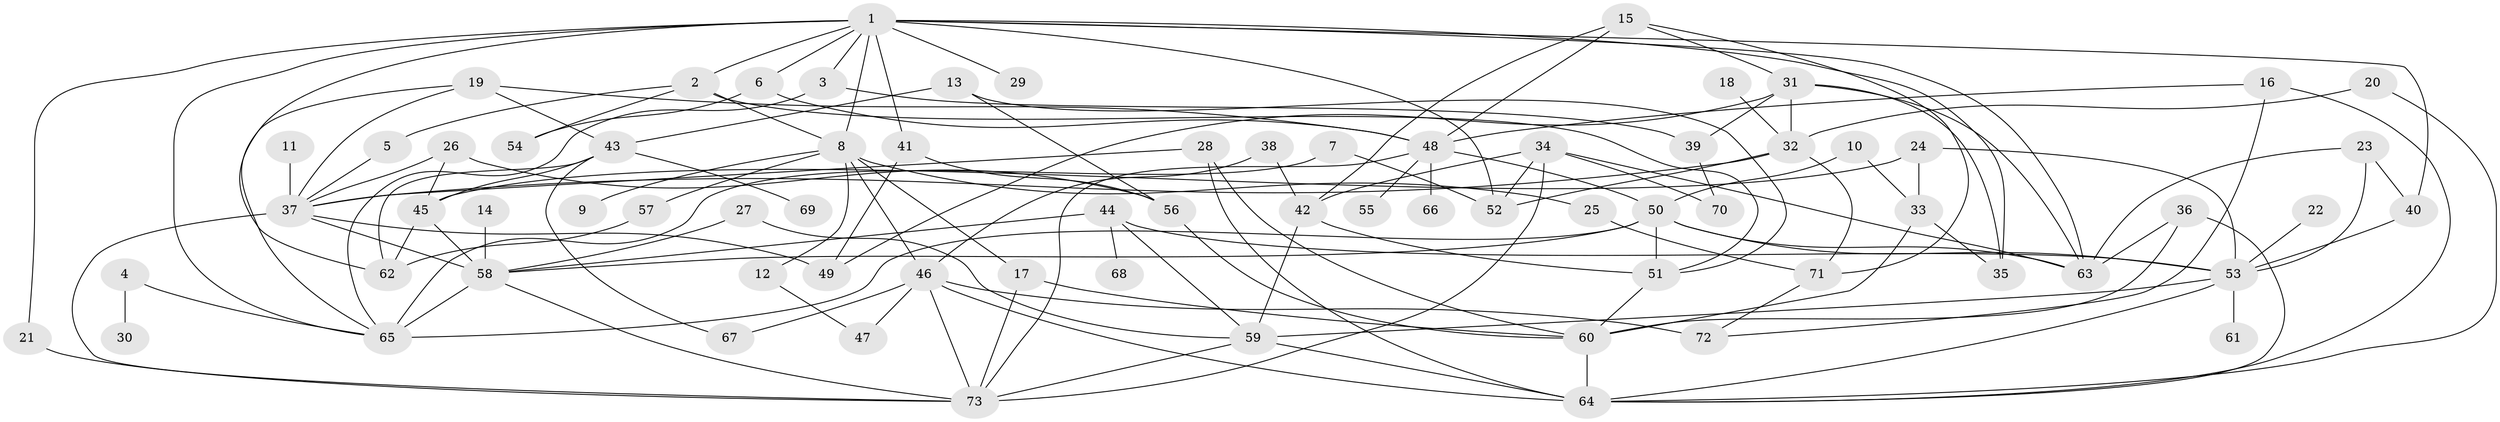 // original degree distribution, {6: 0.0410958904109589, 5: 0.0958904109589041, 9: 0.00684931506849315, 4: 0.14383561643835616, 2: 0.2945205479452055, 3: 0.1917808219178082, 7: 0.00684931506849315, 8: 0.0136986301369863, 1: 0.19863013698630136, 11: 0.00684931506849315}
// Generated by graph-tools (version 1.1) at 2025/49/03/09/25 03:49:20]
// undirected, 73 vertices, 138 edges
graph export_dot {
graph [start="1"]
  node [color=gray90,style=filled];
  1;
  2;
  3;
  4;
  5;
  6;
  7;
  8;
  9;
  10;
  11;
  12;
  13;
  14;
  15;
  16;
  17;
  18;
  19;
  20;
  21;
  22;
  23;
  24;
  25;
  26;
  27;
  28;
  29;
  30;
  31;
  32;
  33;
  34;
  35;
  36;
  37;
  38;
  39;
  40;
  41;
  42;
  43;
  44;
  45;
  46;
  47;
  48;
  49;
  50;
  51;
  52;
  53;
  54;
  55;
  56;
  57;
  58;
  59;
  60;
  61;
  62;
  63;
  64;
  65;
  66;
  67;
  68;
  69;
  70;
  71;
  72;
  73;
  1 -- 2 [weight=1.0];
  1 -- 3 [weight=1.0];
  1 -- 6 [weight=1.0];
  1 -- 8 [weight=1.0];
  1 -- 21 [weight=1.0];
  1 -- 29 [weight=1.0];
  1 -- 35 [weight=1.0];
  1 -- 40 [weight=1.0];
  1 -- 41 [weight=1.0];
  1 -- 52 [weight=1.0];
  1 -- 62 [weight=1.0];
  1 -- 63 [weight=1.0];
  1 -- 65 [weight=1.0];
  2 -- 5 [weight=1.0];
  2 -- 8 [weight=1.0];
  2 -- 51 [weight=1.0];
  2 -- 54 [weight=1.0];
  3 -- 39 [weight=1.0];
  3 -- 65 [weight=1.0];
  4 -- 30 [weight=1.0];
  4 -- 65 [weight=1.0];
  5 -- 37 [weight=1.0];
  6 -- 48 [weight=1.0];
  6 -- 54 [weight=1.0];
  7 -- 52 [weight=1.0];
  7 -- 65 [weight=1.0];
  8 -- 9 [weight=1.0];
  8 -- 12 [weight=1.0];
  8 -- 17 [weight=1.0];
  8 -- 25 [weight=1.0];
  8 -- 46 [weight=1.0];
  8 -- 57 [weight=1.0];
  10 -- 33 [weight=1.0];
  10 -- 50 [weight=1.0];
  11 -- 37 [weight=1.0];
  12 -- 47 [weight=1.0];
  13 -- 43 [weight=1.0];
  13 -- 51 [weight=1.0];
  13 -- 56 [weight=1.0];
  14 -- 58 [weight=1.0];
  15 -- 31 [weight=1.0];
  15 -- 42 [weight=1.0];
  15 -- 48 [weight=1.0];
  15 -- 71 [weight=1.0];
  16 -- 48 [weight=1.0];
  16 -- 64 [weight=1.0];
  16 -- 72 [weight=1.0];
  17 -- 60 [weight=1.0];
  17 -- 73 [weight=1.0];
  18 -- 32 [weight=1.0];
  19 -- 37 [weight=1.0];
  19 -- 43 [weight=1.0];
  19 -- 48 [weight=1.0];
  19 -- 65 [weight=1.0];
  20 -- 32 [weight=1.0];
  20 -- 64 [weight=1.0];
  21 -- 73 [weight=1.0];
  22 -- 53 [weight=1.0];
  23 -- 40 [weight=1.0];
  23 -- 53 [weight=1.0];
  23 -- 63 [weight=1.0];
  24 -- 33 [weight=1.0];
  24 -- 45 [weight=1.0];
  24 -- 53 [weight=1.0];
  25 -- 71 [weight=1.0];
  26 -- 37 [weight=1.0];
  26 -- 45 [weight=2.0];
  26 -- 56 [weight=1.0];
  27 -- 58 [weight=1.0];
  27 -- 59 [weight=1.0];
  28 -- 37 [weight=1.0];
  28 -- 60 [weight=1.0];
  28 -- 64 [weight=1.0];
  31 -- 32 [weight=1.0];
  31 -- 35 [weight=1.0];
  31 -- 39 [weight=1.0];
  31 -- 49 [weight=1.0];
  31 -- 63 [weight=1.0];
  32 -- 37 [weight=1.0];
  32 -- 52 [weight=1.0];
  32 -- 71 [weight=1.0];
  33 -- 35 [weight=1.0];
  33 -- 60 [weight=1.0];
  34 -- 42 [weight=1.0];
  34 -- 52 [weight=1.0];
  34 -- 63 [weight=1.0];
  34 -- 70 [weight=1.0];
  34 -- 73 [weight=1.0];
  36 -- 60 [weight=1.0];
  36 -- 63 [weight=1.0];
  36 -- 64 [weight=1.0];
  37 -- 49 [weight=1.0];
  37 -- 58 [weight=1.0];
  37 -- 73 [weight=1.0];
  38 -- 42 [weight=1.0];
  38 -- 46 [weight=1.0];
  39 -- 70 [weight=1.0];
  40 -- 53 [weight=1.0];
  41 -- 49 [weight=1.0];
  41 -- 56 [weight=1.0];
  42 -- 51 [weight=1.0];
  42 -- 59 [weight=1.0];
  43 -- 45 [weight=1.0];
  43 -- 62 [weight=1.0];
  43 -- 67 [weight=1.0];
  43 -- 69 [weight=1.0];
  44 -- 53 [weight=1.0];
  44 -- 58 [weight=1.0];
  44 -- 59 [weight=1.0];
  44 -- 68 [weight=1.0];
  45 -- 58 [weight=1.0];
  45 -- 62 [weight=1.0];
  46 -- 47 [weight=1.0];
  46 -- 64 [weight=2.0];
  46 -- 67 [weight=1.0];
  46 -- 72 [weight=2.0];
  46 -- 73 [weight=1.0];
  48 -- 50 [weight=1.0];
  48 -- 55 [weight=1.0];
  48 -- 66 [weight=1.0];
  48 -- 73 [weight=1.0];
  50 -- 51 [weight=1.0];
  50 -- 53 [weight=1.0];
  50 -- 58 [weight=1.0];
  50 -- 63 [weight=1.0];
  50 -- 65 [weight=1.0];
  51 -- 60 [weight=1.0];
  53 -- 59 [weight=1.0];
  53 -- 61 [weight=1.0];
  53 -- 64 [weight=1.0];
  56 -- 60 [weight=1.0];
  57 -- 62 [weight=1.0];
  58 -- 65 [weight=2.0];
  58 -- 73 [weight=1.0];
  59 -- 64 [weight=1.0];
  59 -- 73 [weight=1.0];
  60 -- 64 [weight=1.0];
  71 -- 72 [weight=1.0];
}
